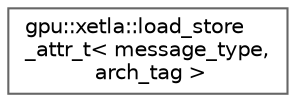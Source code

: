digraph "Graphical Class Hierarchy"
{
 // LATEX_PDF_SIZE
  bgcolor="transparent";
  edge [fontname=Helvetica,fontsize=10,labelfontname=Helvetica,labelfontsize=10];
  node [fontname=Helvetica,fontsize=10,shape=box,height=0.2,width=0.4];
  rankdir="LR";
  Node0 [id="Node000000",label="gpu::xetla::load_store\l_attr_t\< message_type,\l arch_tag \>",height=0.2,width=0.4,color="grey40", fillcolor="white", style="filled",URL="$structgpu_1_1xetla_1_1load__store__attr__t.html",tooltip=" "];
}

